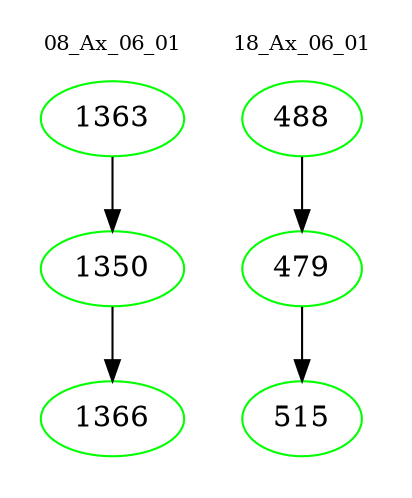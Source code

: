 digraph{
subgraph cluster_0 {
color = white
label = "08_Ax_06_01";
fontsize=10;
T0_1363 [label="1363", color="green"]
T0_1363 -> T0_1350 [color="black"]
T0_1350 [label="1350", color="green"]
T0_1350 -> T0_1366 [color="black"]
T0_1366 [label="1366", color="green"]
}
subgraph cluster_1 {
color = white
label = "18_Ax_06_01";
fontsize=10;
T1_488 [label="488", color="green"]
T1_488 -> T1_479 [color="black"]
T1_479 [label="479", color="green"]
T1_479 -> T1_515 [color="black"]
T1_515 [label="515", color="green"]
}
}
